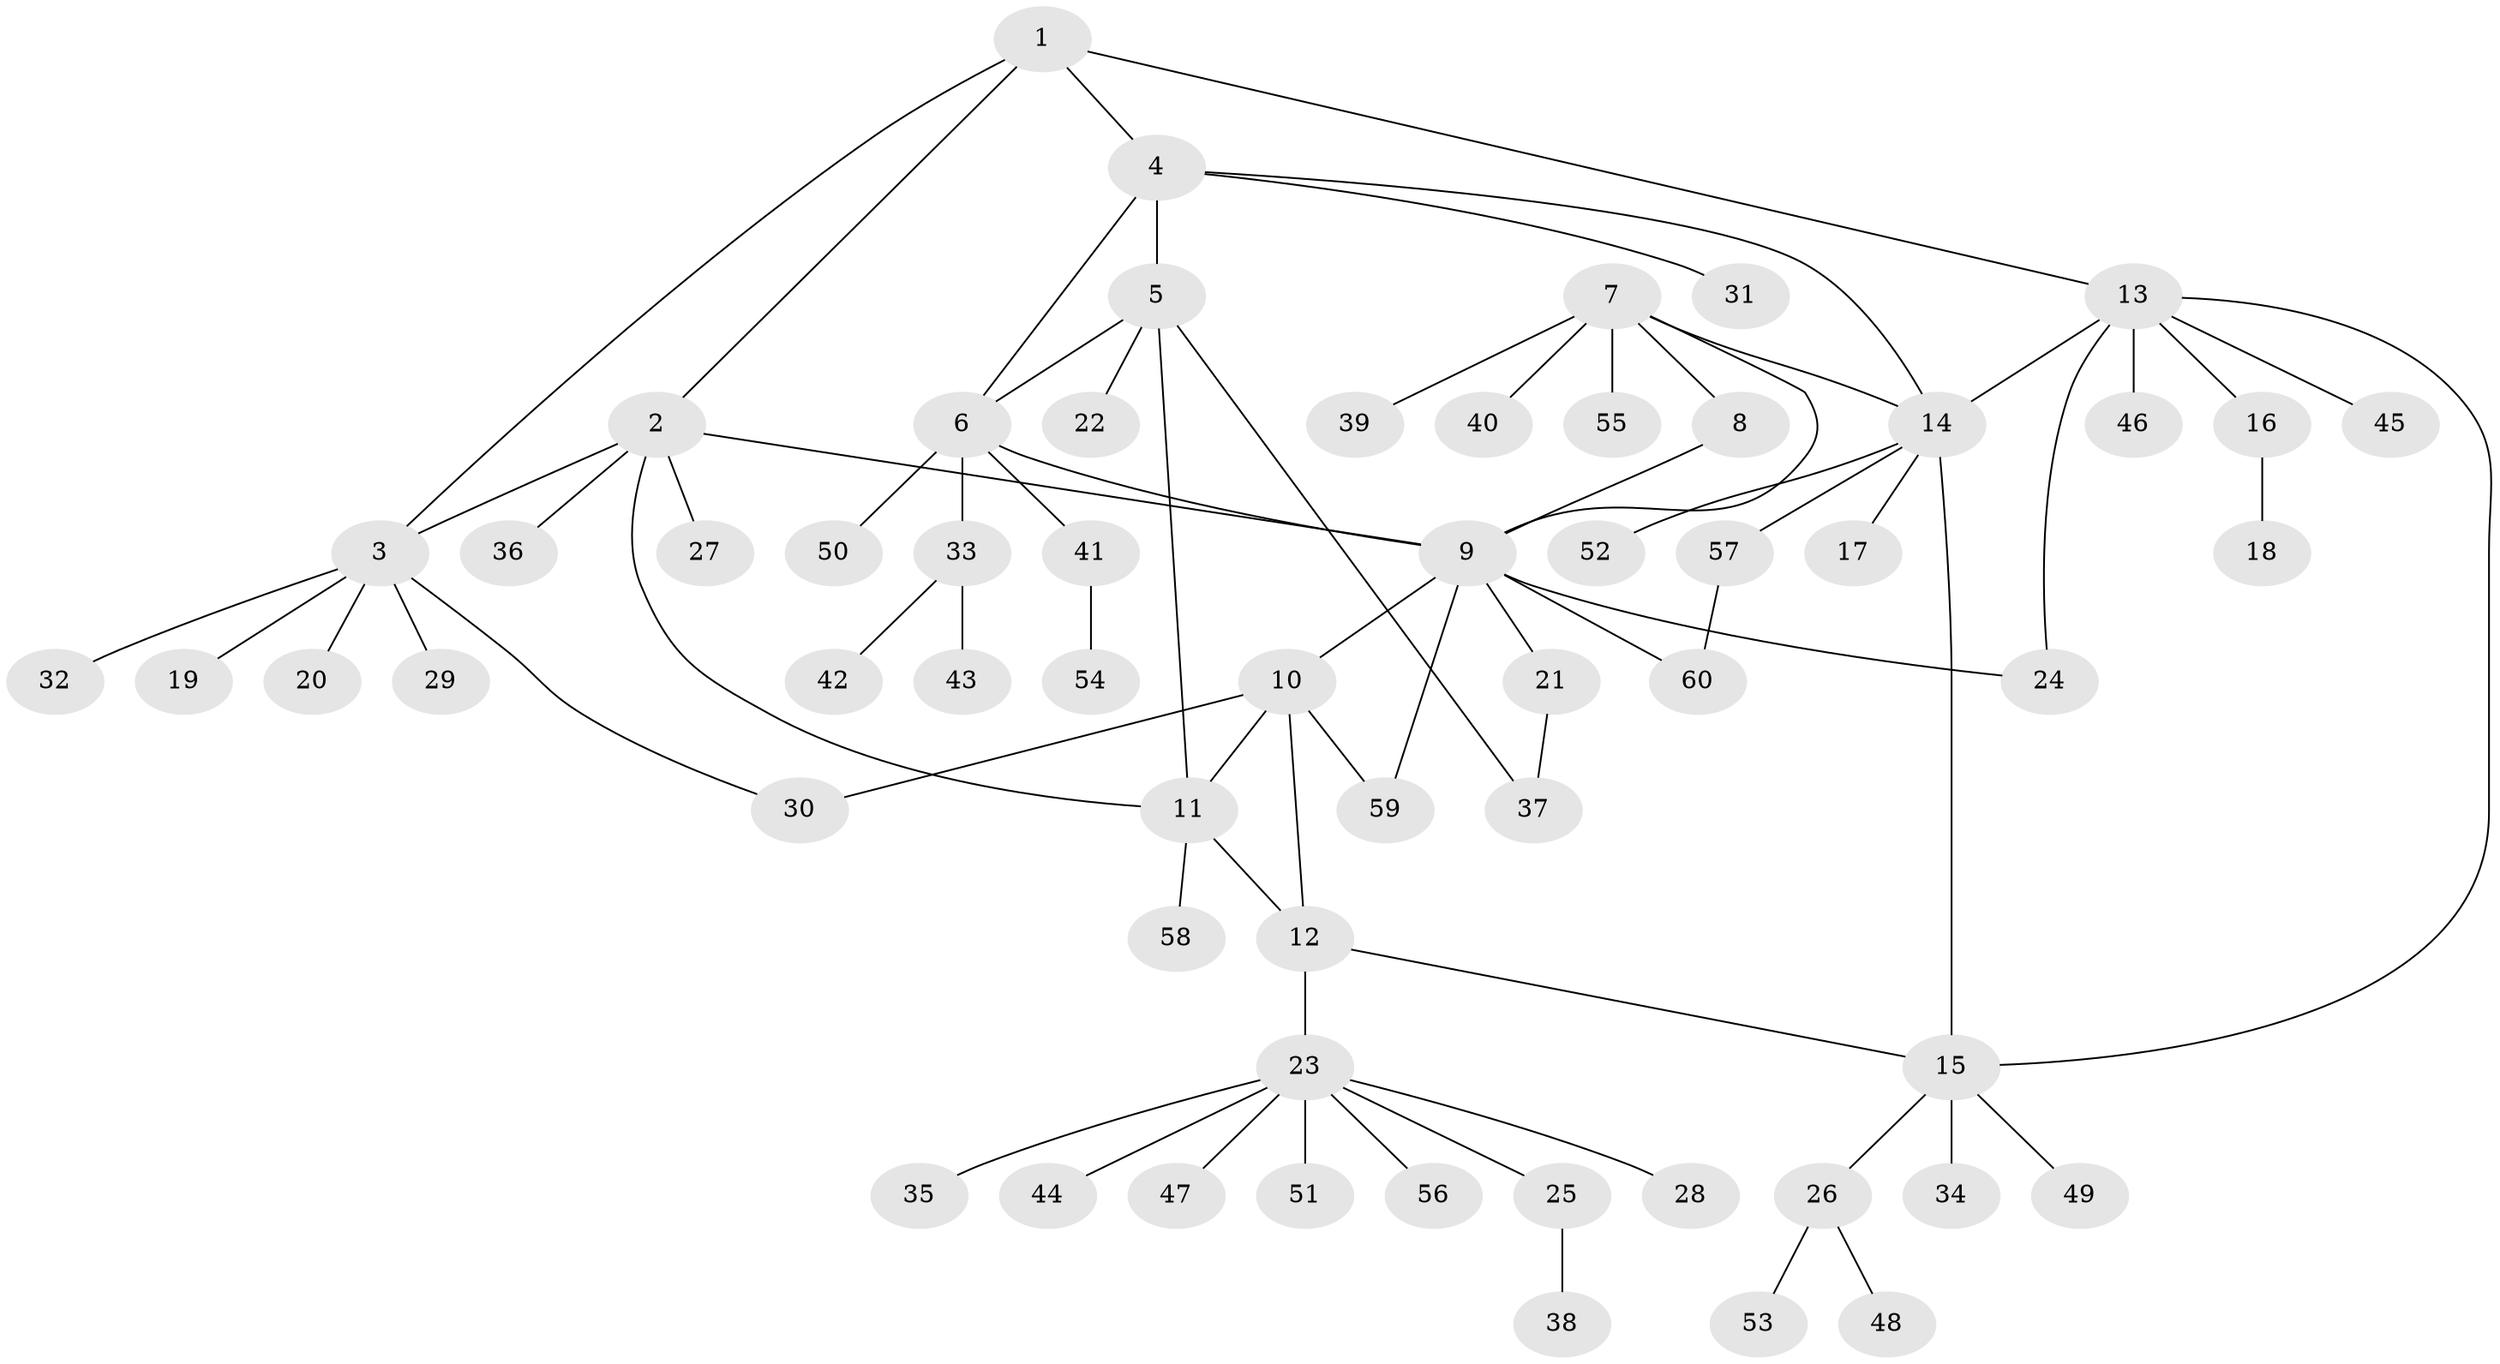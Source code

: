 // Generated by graph-tools (version 1.1) at 2025/16/03/09/25 04:16:01]
// undirected, 60 vertices, 75 edges
graph export_dot {
graph [start="1"]
  node [color=gray90,style=filled];
  1;
  2;
  3;
  4;
  5;
  6;
  7;
  8;
  9;
  10;
  11;
  12;
  13;
  14;
  15;
  16;
  17;
  18;
  19;
  20;
  21;
  22;
  23;
  24;
  25;
  26;
  27;
  28;
  29;
  30;
  31;
  32;
  33;
  34;
  35;
  36;
  37;
  38;
  39;
  40;
  41;
  42;
  43;
  44;
  45;
  46;
  47;
  48;
  49;
  50;
  51;
  52;
  53;
  54;
  55;
  56;
  57;
  58;
  59;
  60;
  1 -- 2;
  1 -- 3;
  1 -- 4;
  1 -- 13;
  2 -- 3;
  2 -- 9;
  2 -- 11;
  2 -- 27;
  2 -- 36;
  3 -- 19;
  3 -- 20;
  3 -- 29;
  3 -- 30;
  3 -- 32;
  4 -- 5;
  4 -- 6;
  4 -- 14;
  4 -- 31;
  5 -- 6;
  5 -- 11;
  5 -- 22;
  5 -- 37;
  6 -- 9;
  6 -- 33;
  6 -- 41;
  6 -- 50;
  7 -- 8;
  7 -- 9;
  7 -- 14;
  7 -- 39;
  7 -- 40;
  7 -- 55;
  8 -- 9;
  9 -- 10;
  9 -- 21;
  9 -- 24;
  9 -- 59;
  9 -- 60;
  10 -- 11;
  10 -- 12;
  10 -- 30;
  10 -- 59;
  11 -- 12;
  11 -- 58;
  12 -- 15;
  12 -- 23;
  13 -- 14;
  13 -- 15;
  13 -- 16;
  13 -- 24;
  13 -- 45;
  13 -- 46;
  14 -- 15;
  14 -- 17;
  14 -- 52;
  14 -- 57;
  15 -- 26;
  15 -- 34;
  15 -- 49;
  16 -- 18;
  21 -- 37;
  23 -- 25;
  23 -- 28;
  23 -- 35;
  23 -- 44;
  23 -- 47;
  23 -- 51;
  23 -- 56;
  25 -- 38;
  26 -- 48;
  26 -- 53;
  33 -- 42;
  33 -- 43;
  41 -- 54;
  57 -- 60;
}
